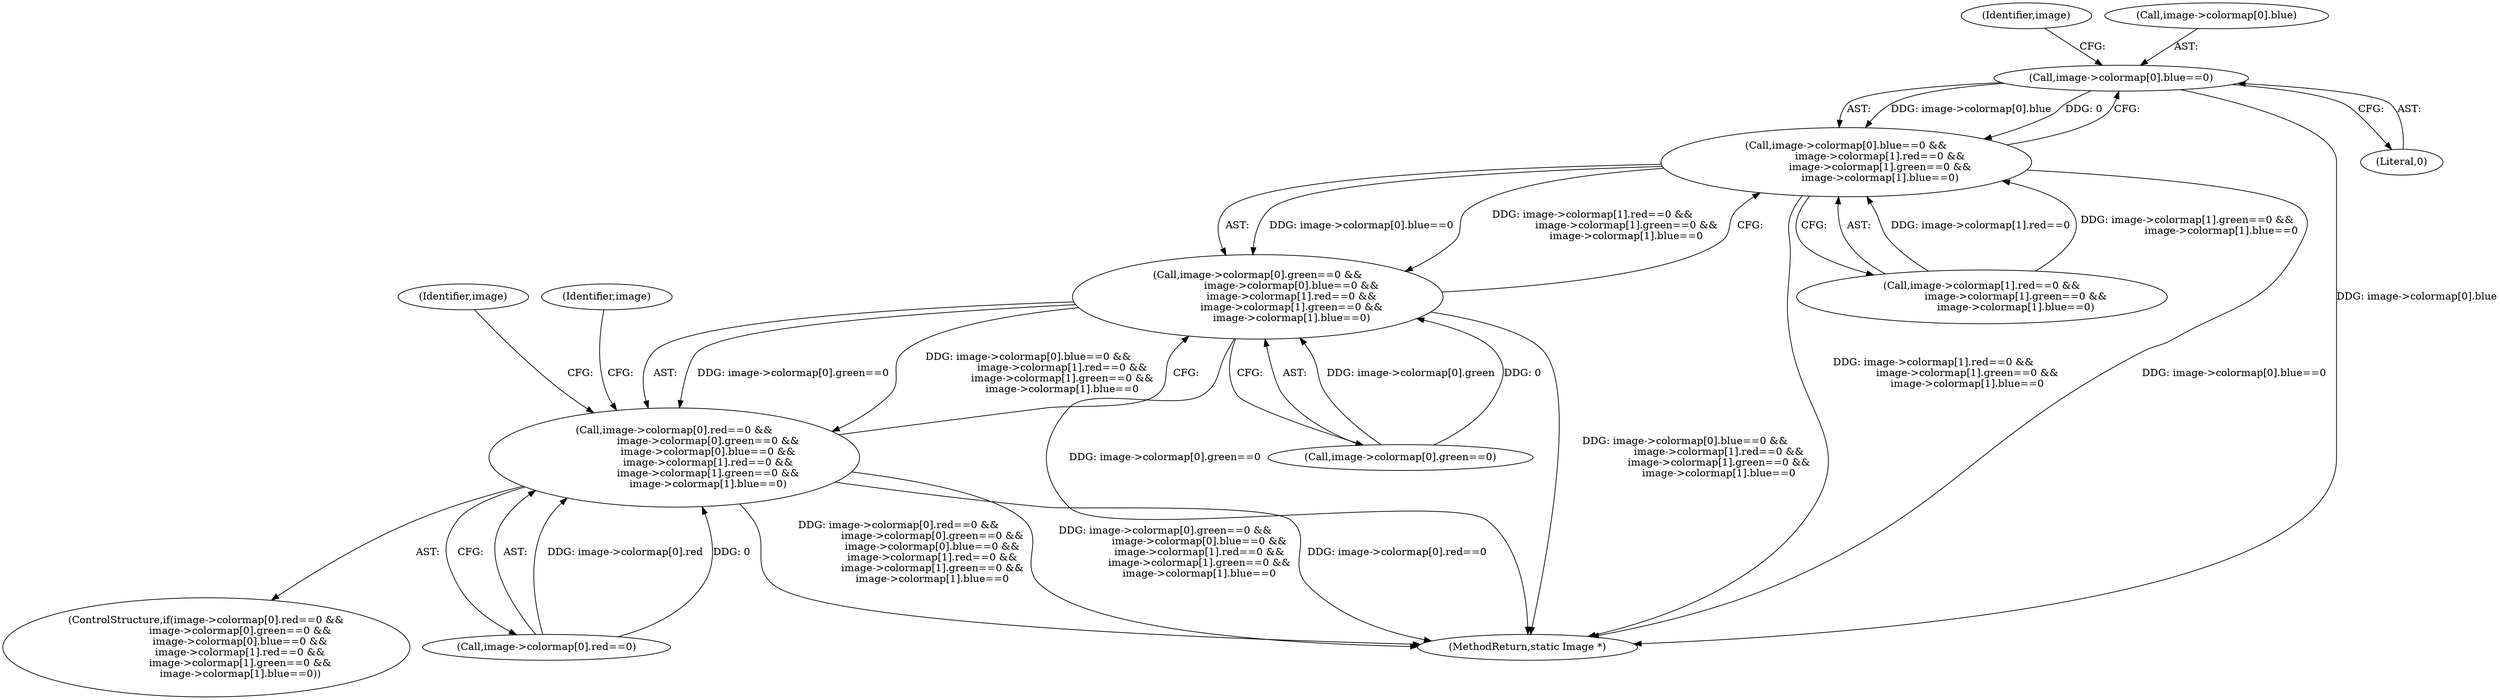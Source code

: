digraph "0_ImageMagick_d9b2209a69ee90d8df81fb124eb66f593eb9f599_0@pointer" {
"1000933" [label="(Call,image->colormap[0].blue==0)"];
"1000932" [label="(Call,image->colormap[0].blue==0 &&\n                     image->colormap[1].red==0 &&\n                     image->colormap[1].green==0 &&\n                     image->colormap[1].blue==0)"];
"1000922" [label="(Call,image->colormap[0].green==0 &&\n                     image->colormap[0].blue==0 &&\n                     image->colormap[1].red==0 &&\n                     image->colormap[1].green==0 &&\n                     image->colormap[1].blue==0)"];
"1000912" [label="(Call,image->colormap[0].red==0 &&\n                     image->colormap[0].green==0 &&\n                     image->colormap[0].blue==0 &&\n                     image->colormap[1].red==0 &&\n                     image->colormap[1].green==0 &&\n                     image->colormap[1].blue==0)"];
"1001000" [label="(Identifier,image)"];
"1000913" [label="(Call,image->colormap[0].red==0)"];
"1000933" [label="(Call,image->colormap[0].blue==0)"];
"1000912" [label="(Call,image->colormap[0].red==0 &&\n                     image->colormap[0].green==0 &&\n                     image->colormap[0].blue==0 &&\n                     image->colormap[1].red==0 &&\n                     image->colormap[1].green==0 &&\n                     image->colormap[1].blue==0)"];
"1000976" [label="(Identifier,image)"];
"1000911" [label="(ControlStructure,if(image->colormap[0].red==0 &&\n                     image->colormap[0].green==0 &&\n                     image->colormap[0].blue==0 &&\n                     image->colormap[1].red==0 &&\n                     image->colormap[1].green==0 &&\n                     image->colormap[1].blue==0))"];
"1000922" [label="(Call,image->colormap[0].green==0 &&\n                     image->colormap[0].blue==0 &&\n                     image->colormap[1].red==0 &&\n                     image->colormap[1].green==0 &&\n                     image->colormap[1].blue==0)"];
"1000923" [label="(Call,image->colormap[0].green==0)"];
"1000942" [label="(Call,image->colormap[1].red==0 &&\n                     image->colormap[1].green==0 &&\n                     image->colormap[1].blue==0)"];
"1000947" [label="(Identifier,image)"];
"1000934" [label="(Call,image->colormap[0].blue)"];
"1001914" [label="(MethodReturn,static Image *)"];
"1000941" [label="(Literal,0)"];
"1000932" [label="(Call,image->colormap[0].blue==0 &&\n                     image->colormap[1].red==0 &&\n                     image->colormap[1].green==0 &&\n                     image->colormap[1].blue==0)"];
"1000933" -> "1000932"  [label="AST: "];
"1000933" -> "1000941"  [label="CFG: "];
"1000934" -> "1000933"  [label="AST: "];
"1000941" -> "1000933"  [label="AST: "];
"1000947" -> "1000933"  [label="CFG: "];
"1000932" -> "1000933"  [label="CFG: "];
"1000933" -> "1001914"  [label="DDG: image->colormap[0].blue"];
"1000933" -> "1000932"  [label="DDG: image->colormap[0].blue"];
"1000933" -> "1000932"  [label="DDG: 0"];
"1000932" -> "1000922"  [label="AST: "];
"1000932" -> "1000942"  [label="CFG: "];
"1000942" -> "1000932"  [label="AST: "];
"1000922" -> "1000932"  [label="CFG: "];
"1000932" -> "1001914"  [label="DDG: image->colormap[1].red==0 &&\n                     image->colormap[1].green==0 &&\n                     image->colormap[1].blue==0"];
"1000932" -> "1001914"  [label="DDG: image->colormap[0].blue==0"];
"1000932" -> "1000922"  [label="DDG: image->colormap[0].blue==0"];
"1000932" -> "1000922"  [label="DDG: image->colormap[1].red==0 &&\n                     image->colormap[1].green==0 &&\n                     image->colormap[1].blue==0"];
"1000942" -> "1000932"  [label="DDG: image->colormap[1].red==0"];
"1000942" -> "1000932"  [label="DDG: image->colormap[1].green==0 &&\n                     image->colormap[1].blue==0"];
"1000922" -> "1000912"  [label="AST: "];
"1000922" -> "1000923"  [label="CFG: "];
"1000923" -> "1000922"  [label="AST: "];
"1000912" -> "1000922"  [label="CFG: "];
"1000922" -> "1001914"  [label="DDG: image->colormap[0].green==0"];
"1000922" -> "1001914"  [label="DDG: image->colormap[0].blue==0 &&\n                     image->colormap[1].red==0 &&\n                     image->colormap[1].green==0 &&\n                     image->colormap[1].blue==0"];
"1000922" -> "1000912"  [label="DDG: image->colormap[0].green==0"];
"1000922" -> "1000912"  [label="DDG: image->colormap[0].blue==0 &&\n                     image->colormap[1].red==0 &&\n                     image->colormap[1].green==0 &&\n                     image->colormap[1].blue==0"];
"1000923" -> "1000922"  [label="DDG: image->colormap[0].green"];
"1000923" -> "1000922"  [label="DDG: 0"];
"1000912" -> "1000911"  [label="AST: "];
"1000912" -> "1000913"  [label="CFG: "];
"1000913" -> "1000912"  [label="AST: "];
"1000976" -> "1000912"  [label="CFG: "];
"1001000" -> "1000912"  [label="CFG: "];
"1000912" -> "1001914"  [label="DDG: image->colormap[0].red==0 &&\n                     image->colormap[0].green==0 &&\n                     image->colormap[0].blue==0 &&\n                     image->colormap[1].red==0 &&\n                     image->colormap[1].green==0 &&\n                     image->colormap[1].blue==0"];
"1000912" -> "1001914"  [label="DDG: image->colormap[0].green==0 &&\n                     image->colormap[0].blue==0 &&\n                     image->colormap[1].red==0 &&\n                     image->colormap[1].green==0 &&\n                     image->colormap[1].blue==0"];
"1000912" -> "1001914"  [label="DDG: image->colormap[0].red==0"];
"1000913" -> "1000912"  [label="DDG: image->colormap[0].red"];
"1000913" -> "1000912"  [label="DDG: 0"];
}
